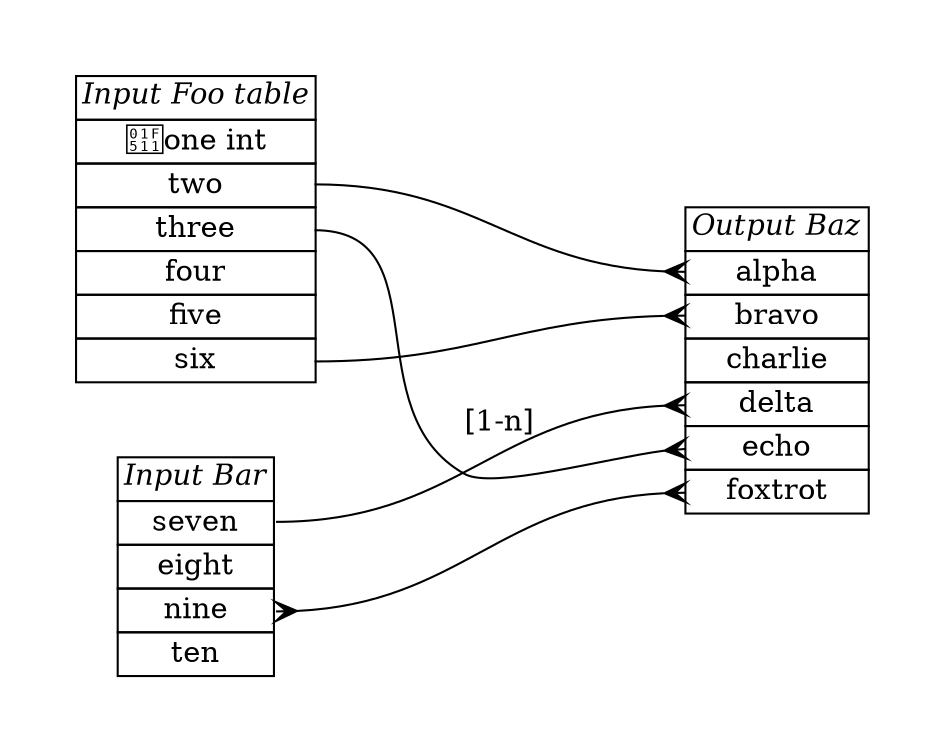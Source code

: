 //comment 
/*
comment
*/
/*
https://spin.atomicobject.com/2017/11/15/table-rel-diagrams-graphviz/
https://mamchenkov.net/wordpress/2015/08/20/graphviz-dot-erds-network-diagrams/

HTML like style
https://www.graphviz.org/doc/info/shapes.html
*/
digraph {
    graph [pad="0.5", nodesep="0.5", ranksep="2"];
    node [shape=plain]
    rankdir=LR;
    // One-to-many relation (from one, to many)
    //Arrow https://www.graphviz.org/doc/info/arrows.html
    edge [arrowhead=crow, arrowtail=crow]

    Foo [label=<
    <table border="0" cellborder="1" cellspacing="0">
    <tr><td><i>Input Foo table</i></td></tr>
    <tr><td port="1">🔑one int</td></tr>
    <tr><td port="2">two</td></tr>
    <tr><td port="3">three</td></tr>
    <tr><td port="4">four</td></tr>
    <tr><td port="5">five</td></tr>
    <tr><td port="6">six</td></tr>
    </table>>];


    Bar [label=<
    <table border="0" cellborder="1" cellspacing="0">
    <tr><td><i>Input Bar</i></td></tr>
    <tr><td port="7">seven</td></tr>
    <tr><td port="8">eight</td></tr>
    <tr><td port="9">nine</td></tr>
    <tr><td port="10">ten</td></tr>
    </table>>];


    Baz [label=<
    <table border="0" cellborder="1" cellspacing="0">
    <tr><td><i>Output Baz</i></td></tr>
    <tr><td port="a">alpha</td></tr>
    <tr><td port="b">bravo</td></tr>
    <tr><td port="c">charlie</td></tr>
    <tr><td port="d">delta</td></tr>
    <tr><td port="e">echo</td></tr>
    <tr><td port="f">foxtrot</td></tr>
    </table>>];

    Foo:2 -> Baz:a;
    Foo:3 -> Baz:e;
    Foo:6 -> Baz:b;
    Bar:7 -> Baz:d [label="[1-n]"];
    // https://stackoverflow.com/a/17742184/1872200
    Bar:9 -> Baz:f [dir="both"];

}